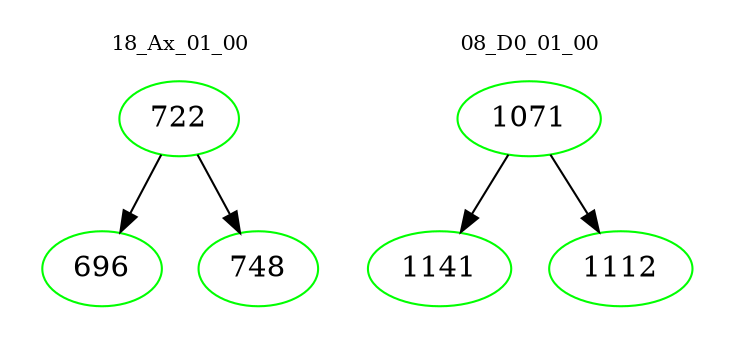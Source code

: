 digraph{
subgraph cluster_0 {
color = white
label = "18_Ax_01_00";
fontsize=10;
T0_722 [label="722", color="green"]
T0_722 -> T0_696 [color="black"]
T0_696 [label="696", color="green"]
T0_722 -> T0_748 [color="black"]
T0_748 [label="748", color="green"]
}
subgraph cluster_1 {
color = white
label = "08_D0_01_00";
fontsize=10;
T1_1071 [label="1071", color="green"]
T1_1071 -> T1_1141 [color="black"]
T1_1141 [label="1141", color="green"]
T1_1071 -> T1_1112 [color="black"]
T1_1112 [label="1112", color="green"]
}
}
